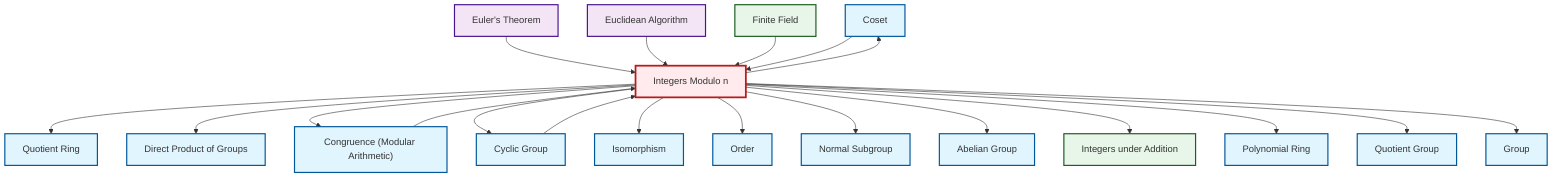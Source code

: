 graph TD
    classDef definition fill:#e1f5fe,stroke:#01579b,stroke-width:2px
    classDef theorem fill:#f3e5f5,stroke:#4a148c,stroke-width:2px
    classDef axiom fill:#fff3e0,stroke:#e65100,stroke-width:2px
    classDef example fill:#e8f5e9,stroke:#1b5e20,stroke-width:2px
    classDef current fill:#ffebee,stroke:#b71c1c,stroke-width:3px
    def-quotient-group["Quotient Group"]:::definition
    def-coset["Coset"]:::definition
    def-group["Group"]:::definition
    def-isomorphism["Isomorphism"]:::definition
    def-direct-product["Direct Product of Groups"]:::definition
    def-polynomial-ring["Polynomial Ring"]:::definition
    ex-finite-field["Finite Field"]:::example
    def-abelian-group["Abelian Group"]:::definition
    ex-quotient-integers-mod-n["Integers Modulo n"]:::example
    def-congruence["Congruence (Modular Arithmetic)"]:::definition
    def-normal-subgroup["Normal Subgroup"]:::definition
    ex-integers-addition["Integers under Addition"]:::example
    thm-euclidean-algorithm["Euclidean Algorithm"]:::theorem
    def-cyclic-group["Cyclic Group"]:::definition
    def-order["Order"]:::definition
    thm-euler["Euler's Theorem"]:::theorem
    def-quotient-ring["Quotient Ring"]:::definition
    def-cyclic-group --> ex-quotient-integers-mod-n
    ex-quotient-integers-mod-n --> def-quotient-ring
    ex-quotient-integers-mod-n --> def-direct-product
    ex-quotient-integers-mod-n --> def-congruence
    ex-quotient-integers-mod-n --> def-cyclic-group
    ex-quotient-integers-mod-n --> def-isomorphism
    ex-quotient-integers-mod-n --> def-coset
    thm-euler --> ex-quotient-integers-mod-n
    ex-quotient-integers-mod-n --> def-order
    ex-quotient-integers-mod-n --> def-normal-subgroup
    thm-euclidean-algorithm --> ex-quotient-integers-mod-n
    ex-quotient-integers-mod-n --> def-abelian-group
    ex-quotient-integers-mod-n --> ex-integers-addition
    ex-finite-field --> ex-quotient-integers-mod-n
    ex-quotient-integers-mod-n --> def-polynomial-ring
    def-congruence --> ex-quotient-integers-mod-n
    ex-quotient-integers-mod-n --> def-quotient-group
    ex-quotient-integers-mod-n --> def-group
    def-coset --> ex-quotient-integers-mod-n
    class ex-quotient-integers-mod-n current